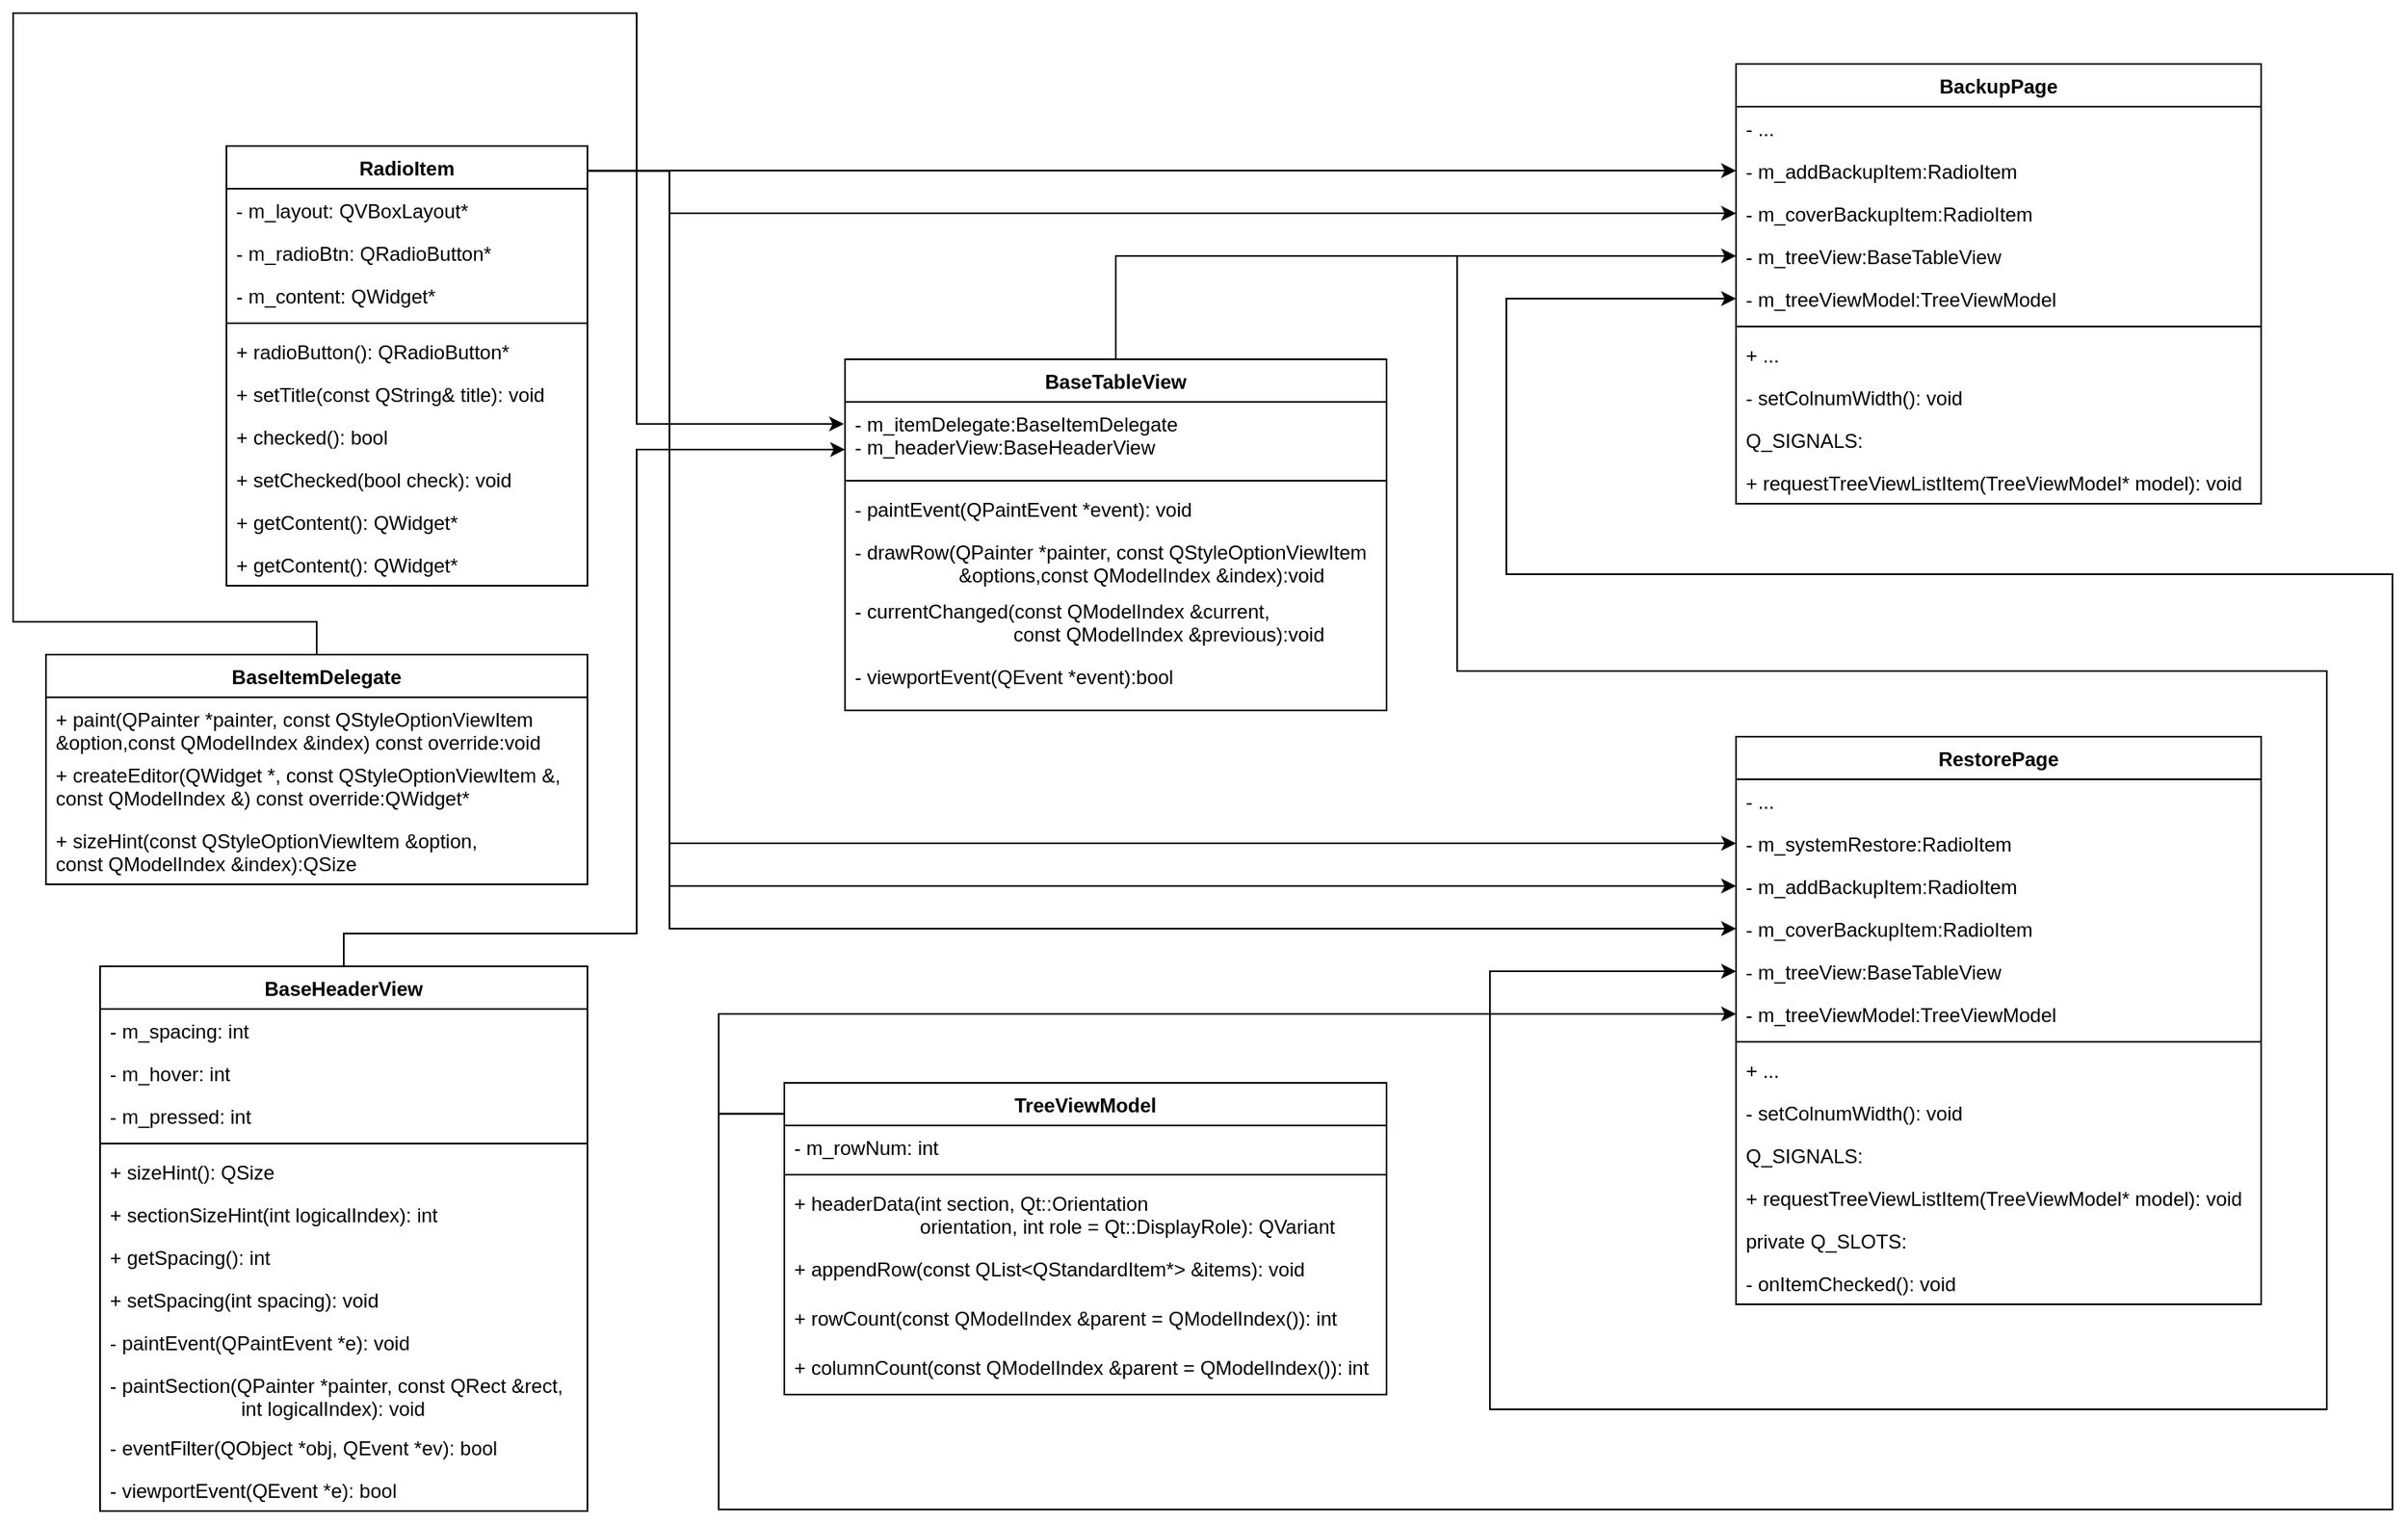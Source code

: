 <mxfile version="12.2.4" pages="1"><diagram id="C5RBs43oDa-KdzZeNtuy" name="Page-1"><mxGraphModel dx="1162" dy="1899" grid="1" gridSize="10" guides="1" tooltips="1" connect="1" arrows="1" fold="1" page="1" pageScale="1" pageWidth="1654" pageHeight="1169" math="0" shadow="0"><root><mxCell id="WIyWlLk6GJQsqaUBKTNV-0"/><mxCell id="WIyWlLk6GJQsqaUBKTNV-1" parent="WIyWlLk6GJQsqaUBKTNV-0"/><mxCell id="159" style="edgeStyle=orthogonalEdgeStyle;rounded=0;orthogonalLoop=1;jettySize=auto;html=1;entryX=0;entryY=0.5;entryDx=0;entryDy=0;" parent="WIyWlLk6GJQsqaUBKTNV-1" source="0" target="47" edge="1"><mxGeometry relative="1" as="geometry"/></mxCell><mxCell id="168" style="edgeStyle=orthogonalEdgeStyle;rounded=0;orthogonalLoop=1;jettySize=auto;html=1;entryX=0;entryY=0.5;entryDx=0;entryDy=0;exitX=0.5;exitY=0;exitDx=0;exitDy=0;" parent="WIyWlLk6GJQsqaUBKTNV-1" source="0" target="102" edge="1"><mxGeometry relative="1" as="geometry"><mxPoint x="751.667" y="-883" as="sourcePoint"/><mxPoint x="1130" y="-510.667" as="targetPoint"/><Array as="points"><mxPoint x="752" y="-933"/><mxPoint x="960" y="-933"/><mxPoint x="960" y="-680"/><mxPoint x="1490" y="-680"/><mxPoint x="1490" y="-230"/><mxPoint x="980" y="-230"/><mxPoint x="980" y="-497"/></Array></mxGeometry></mxCell><mxCell id="0" value="BaseTableView" style="swimlane;fontStyle=1;align=center;verticalAlign=top;childLayout=stackLayout;horizontal=1;startSize=26;horizontalStack=0;resizeParent=1;resizeParentMax=0;resizeLast=0;collapsible=1;marginBottom=0;" parent="WIyWlLk6GJQsqaUBKTNV-1" vertex="1"><mxGeometry x="587" y="-870" width="330" height="214" as="geometry"/></mxCell><mxCell id="1" value="- m_itemDelegate:BaseItemDelegate&#10;- m_headerView:BaseHeaderView" style="text;strokeColor=none;fillColor=none;align=left;verticalAlign=top;spacingLeft=4;spacingRight=4;overflow=hidden;rotatable=0;points=[[0,0.5],[1,0.5]];portConstraint=eastwest;" parent="0" vertex="1"><mxGeometry y="26" width="330" height="44" as="geometry"/></mxCell><mxCell id="2" value="" style="line;strokeWidth=1;fillColor=none;align=left;verticalAlign=middle;spacingTop=-1;spacingLeft=3;spacingRight=3;rotatable=0;labelPosition=right;points=[];portConstraint=eastwest;" parent="0" vertex="1"><mxGeometry y="70" width="330" height="8" as="geometry"/></mxCell><mxCell id="3" value="- paintEvent(QPaintEvent *event): void" style="text;strokeColor=none;fillColor=none;align=left;verticalAlign=top;spacingLeft=4;spacingRight=4;overflow=hidden;rotatable=0;points=[[0,0.5],[1,0.5]];portConstraint=eastwest;" parent="0" vertex="1"><mxGeometry y="78" width="330" height="26" as="geometry"/></mxCell><mxCell id="5" value="- drawRow(QPainter *painter, const QStyleOptionViewItem &#10;                   &amp;options,const QModelIndex &amp;index):void&#10;&#10;&#10; " style="text;strokeColor=none;fillColor=none;align=left;verticalAlign=top;spacingLeft=4;spacingRight=4;overflow=hidden;rotatable=0;points=[[0,0.5],[1,0.5]];portConstraint=eastwest;" parent="0" vertex="1"><mxGeometry y="104" width="330" height="36" as="geometry"/></mxCell><mxCell id="4" value="- currentChanged(const QModelIndex &amp;current, &#10;                             const QModelIndex &amp;previous):void&#10;&#10; " style="text;strokeColor=none;fillColor=none;align=left;verticalAlign=top;spacingLeft=4;spacingRight=4;overflow=hidden;rotatable=0;points=[[0,0.5],[1,0.5]];portConstraint=eastwest;" parent="0" vertex="1"><mxGeometry y="140" width="330" height="40" as="geometry"/></mxCell><mxCell id="6" value="- viewportEvent(QEvent *event):bool&#10;&#10;&#10; " style="text;strokeColor=none;fillColor=none;align=left;verticalAlign=top;spacingLeft=4;spacingRight=4;overflow=hidden;rotatable=0;points=[[0,0.5],[1,0.5]];portConstraint=eastwest;" parent="0" vertex="1"><mxGeometry y="180" width="330" height="34" as="geometry"/></mxCell><mxCell id="173" style="edgeStyle=orthogonalEdgeStyle;rounded=0;orthogonalLoop=1;jettySize=auto;html=1;exitX=0;exitY=0.057;exitDx=0;exitDy=0;exitPerimeter=0;entryX=-0.002;entryY=0.304;entryDx=0;entryDy=0;entryPerimeter=0;" parent="WIyWlLk6GJQsqaUBKTNV-1" source="11" target="1" edge="1"><mxGeometry relative="1" as="geometry"><mxPoint x="585" y="-831" as="targetPoint"/><Array as="points"><mxPoint x="265" y="-682"/><mxPoint x="265" y="-710"/><mxPoint x="80" y="-710"/><mxPoint x="80" y="-1081"/><mxPoint x="460" y="-1081"/><mxPoint x="460" y="-831"/></Array></mxGeometry></mxCell><object label="BaseItemDelegate" BaseItemDelegate="" id="11"><mxCell style="swimlane;fontStyle=1;align=center;verticalAlign=top;childLayout=stackLayout;horizontal=1;startSize=26;horizontalStack=0;resizeParent=1;resizeParentMax=0;resizeLast=0;collapsible=1;marginBottom=0;" parent="WIyWlLk6GJQsqaUBKTNV-1" vertex="1"><mxGeometry x="100" y="-690" width="330" height="140" as="geometry"/></mxCell></object><mxCell id="14" value="+ paint(QPainter *painter, const QStyleOptionViewItem &#10;&amp;option,const QModelIndex &amp;index) const override:void" style="text;strokeColor=none;fillColor=none;align=left;verticalAlign=top;spacingLeft=4;spacingRight=4;overflow=hidden;rotatable=0;points=[[0,0.5],[1,0.5]];portConstraint=eastwest;" parent="11" vertex="1"><mxGeometry y="26" width="330" height="34" as="geometry"/></mxCell><mxCell id="15" value="+ createEditor(QWidget *, const QStyleOptionViewItem &amp;,&#10;                          const QModelIndex &amp;) const override:QWidget*" style="text;strokeColor=none;fillColor=none;align=left;verticalAlign=top;spacingLeft=4;spacingRight=4;overflow=hidden;rotatable=0;points=[[0,0.5],[1,0.5]];portConstraint=eastwest;" parent="11" vertex="1"><mxGeometry y="60" width="330" height="40" as="geometry"/></mxCell><mxCell id="16" value="+ sizeHint(const QStyleOptionViewItem &amp;option, &#10;const QModelIndex &amp;index):QSize" style="text;strokeColor=none;fillColor=none;align=left;verticalAlign=top;spacingLeft=4;spacingRight=4;overflow=hidden;rotatable=0;points=[[0,0.5],[1,0.5]];portConstraint=eastwest;" parent="11" vertex="1"><mxGeometry y="100" width="330" height="40" as="geometry"/></mxCell><mxCell id="19" value="BaseHeaderView" style="swimlane;fontStyle=1;align=center;verticalAlign=top;childLayout=stackLayout;horizontal=1;startSize=26;horizontalStack=0;resizeParent=1;resizeParentMax=0;resizeLast=0;collapsible=1;marginBottom=0;" parent="WIyWlLk6GJQsqaUBKTNV-1" vertex="1"><mxGeometry x="133" y="-500" width="297" height="332" as="geometry"/></mxCell><mxCell id="20" value="- m_spacing: int" style="text;strokeColor=none;fillColor=none;align=left;verticalAlign=top;spacingLeft=4;spacingRight=4;overflow=hidden;rotatable=0;points=[[0,0.5],[1,0.5]];portConstraint=eastwest;" parent="19" vertex="1"><mxGeometry y="26" width="297" height="26" as="geometry"/></mxCell><mxCell id="23" value="- m_hover: int" style="text;strokeColor=none;fillColor=none;align=left;verticalAlign=top;spacingLeft=4;spacingRight=4;overflow=hidden;rotatable=0;points=[[0,0.5],[1,0.5]];portConstraint=eastwest;" parent="19" vertex="1"><mxGeometry y="52" width="297" height="26" as="geometry"/></mxCell><mxCell id="25" value="- m_pressed: int" style="text;strokeColor=none;fillColor=none;align=left;verticalAlign=top;spacingLeft=4;spacingRight=4;overflow=hidden;rotatable=0;points=[[0,0.5],[1,0.5]];portConstraint=eastwest;" parent="19" vertex="1"><mxGeometry y="78" width="297" height="26" as="geometry"/></mxCell><mxCell id="21" value="" style="line;strokeWidth=1;fillColor=none;align=left;verticalAlign=middle;spacingTop=-1;spacingLeft=3;spacingRight=3;rotatable=0;labelPosition=right;points=[];portConstraint=eastwest;" parent="19" vertex="1"><mxGeometry y="104" width="297" height="8" as="geometry"/></mxCell><mxCell id="22" value="+ sizeHint(): QSize" style="text;strokeColor=none;fillColor=none;align=left;verticalAlign=top;spacingLeft=4;spacingRight=4;overflow=hidden;rotatable=0;points=[[0,0.5],[1,0.5]];portConstraint=eastwest;" parent="19" vertex="1"><mxGeometry y="112" width="297" height="26" as="geometry"/></mxCell><mxCell id="24" value="+ sectionSizeHint(int logicalIndex): int" style="text;strokeColor=none;fillColor=none;align=left;verticalAlign=top;spacingLeft=4;spacingRight=4;overflow=hidden;rotatable=0;points=[[0,0.5],[1,0.5]];portConstraint=eastwest;" parent="19" vertex="1"><mxGeometry y="138" width="297" height="26" as="geometry"/></mxCell><mxCell id="26" value="+ getSpacing(): int" style="text;strokeColor=none;fillColor=none;align=left;verticalAlign=top;spacingLeft=4;spacingRight=4;overflow=hidden;rotatable=0;points=[[0,0.5],[1,0.5]];portConstraint=eastwest;" parent="19" vertex="1"><mxGeometry y="164" width="297" height="26" as="geometry"/></mxCell><mxCell id="27" value="+ setSpacing(int spacing): void" style="text;strokeColor=none;fillColor=none;align=left;verticalAlign=top;spacingLeft=4;spacingRight=4;overflow=hidden;rotatable=0;points=[[0,0.5],[1,0.5]];portConstraint=eastwest;" parent="19" vertex="1"><mxGeometry y="190" width="297" height="26" as="geometry"/></mxCell><mxCell id="28" value="- paintEvent(QPaintEvent *e): void" style="text;strokeColor=none;fillColor=none;align=left;verticalAlign=top;spacingLeft=4;spacingRight=4;overflow=hidden;rotatable=0;points=[[0,0.5],[1,0.5]];portConstraint=eastwest;" parent="19" vertex="1"><mxGeometry y="216" width="297" height="26" as="geometry"/></mxCell><mxCell id="29" value="- paintSection(QPainter *painter, const QRect &amp;rect,&#10;                        int logicalIndex): void" style="text;strokeColor=none;fillColor=none;align=left;verticalAlign=top;spacingLeft=4;spacingRight=4;overflow=hidden;rotatable=0;points=[[0,0.5],[1,0.5]];portConstraint=eastwest;" parent="19" vertex="1"><mxGeometry y="242" width="297" height="38" as="geometry"/></mxCell><mxCell id="30" value="- eventFilter(QObject *obj, QEvent *ev): bool" style="text;strokeColor=none;fillColor=none;align=left;verticalAlign=top;spacingLeft=4;spacingRight=4;overflow=hidden;rotatable=0;points=[[0,0.5],[1,0.5]];portConstraint=eastwest;" parent="19" vertex="1"><mxGeometry y="280" width="297" height="26" as="geometry"/></mxCell><mxCell id="31" value="- viewportEvent(QEvent *e): bool" style="text;strokeColor=none;fillColor=none;align=left;verticalAlign=top;spacingLeft=4;spacingRight=4;overflow=hidden;rotatable=0;points=[[0,0.5],[1,0.5]];portConstraint=eastwest;" parent="19" vertex="1"><mxGeometry y="306" width="297" height="26" as="geometry"/></mxCell><mxCell id="34" value="BackupPage" style="swimlane;fontStyle=1;align=center;verticalAlign=top;childLayout=stackLayout;horizontal=1;startSize=26;horizontalStack=0;resizeParent=1;resizeParentMax=0;resizeLast=0;collapsible=1;marginBottom=0;" parent="WIyWlLk6GJQsqaUBKTNV-1" vertex="1"><mxGeometry x="1130" y="-1050" width="320" height="268" as="geometry"/></mxCell><mxCell id="35" value="- ..." style="text;strokeColor=none;fillColor=none;align=left;verticalAlign=top;spacingLeft=4;spacingRight=4;overflow=hidden;rotatable=0;points=[[0,0.5],[1,0.5]];portConstraint=eastwest;" parent="34" vertex="1"><mxGeometry y="26" width="320" height="26" as="geometry"/></mxCell><mxCell id="38" value="- m_addBackupItem:RadioItem" style="text;strokeColor=none;fillColor=none;align=left;verticalAlign=top;spacingLeft=4;spacingRight=4;overflow=hidden;rotatable=0;points=[[0,0.5],[1,0.5]];portConstraint=eastwest;" parent="34" vertex="1"><mxGeometry y="52" width="320" height="26" as="geometry"/></mxCell><mxCell id="42" value="- m_coverBackupItem:RadioItem" style="text;strokeColor=none;fillColor=none;align=left;verticalAlign=top;spacingLeft=4;spacingRight=4;overflow=hidden;rotatable=0;points=[[0,0.5],[1,0.5]];portConstraint=eastwest;" parent="34" vertex="1"><mxGeometry y="78" width="320" height="26" as="geometry"/></mxCell><mxCell id="47" value="- m_treeView:BaseTableView" style="text;strokeColor=none;fillColor=none;align=left;verticalAlign=top;spacingLeft=4;spacingRight=4;overflow=hidden;rotatable=0;points=[[0,0.5],[1,0.5]];portConstraint=eastwest;" parent="34" vertex="1"><mxGeometry y="104" width="320" height="26" as="geometry"/></mxCell><mxCell id="41" value="- m_treeViewModel:TreeViewModel" style="text;strokeColor=none;fillColor=none;align=left;verticalAlign=top;spacingLeft=4;spacingRight=4;overflow=hidden;rotatable=0;points=[[0,0.5],[1,0.5]];portConstraint=eastwest;" parent="34" vertex="1"><mxGeometry y="130" width="320" height="26" as="geometry"/></mxCell><mxCell id="36" value="" style="line;strokeWidth=1;fillColor=none;align=left;verticalAlign=middle;spacingTop=-1;spacingLeft=3;spacingRight=3;rotatable=0;labelPosition=right;points=[];portConstraint=eastwest;" parent="34" vertex="1"><mxGeometry y="156" width="320" height="8" as="geometry"/></mxCell><mxCell id="44" value="+ ..." style="text;strokeColor=none;fillColor=none;align=left;verticalAlign=top;spacingLeft=4;spacingRight=4;overflow=hidden;rotatable=0;points=[[0,0.5],[1,0.5]];portConstraint=eastwest;" parent="34" vertex="1"><mxGeometry y="164" width="320" height="26" as="geometry"/></mxCell><mxCell id="37" value="- setColnumWidth(): void" style="text;strokeColor=none;fillColor=none;align=left;verticalAlign=top;spacingLeft=4;spacingRight=4;overflow=hidden;rotatable=0;points=[[0,0.5],[1,0.5]];portConstraint=eastwest;" parent="34" vertex="1"><mxGeometry y="190" width="320" height="26" as="geometry"/></mxCell><mxCell id="40" value="Q_SIGNALS:" style="text;strokeColor=none;fillColor=none;align=left;verticalAlign=top;spacingLeft=4;spacingRight=4;overflow=hidden;rotatable=0;points=[[0,0.5],[1,0.5]];portConstraint=eastwest;" parent="34" vertex="1"><mxGeometry y="216" width="320" height="26" as="geometry"/></mxCell><mxCell id="45" value="+ requestTreeViewListItem(TreeViewModel* model): void" style="text;strokeColor=none;fillColor=none;align=left;verticalAlign=top;spacingLeft=4;spacingRight=4;overflow=hidden;rotatable=0;points=[[0,0.5],[1,0.5]];portConstraint=eastwest;" parent="34" vertex="1"><mxGeometry y="242" width="320" height="26" as="geometry"/></mxCell><mxCell id="156" style="edgeStyle=orthogonalEdgeStyle;rounded=0;orthogonalLoop=1;jettySize=auto;html=1;entryX=0;entryY=0.5;entryDx=0;entryDy=0;" parent="WIyWlLk6GJQsqaUBKTNV-1" source="50" target="103" edge="1"><mxGeometry relative="1" as="geometry"><Array as="points"><mxPoint x="510" y="-410"/><mxPoint x="510" y="-471"/></Array></mxGeometry></mxCell><mxCell id="157" style="edgeStyle=orthogonalEdgeStyle;rounded=0;orthogonalLoop=1;jettySize=auto;html=1;exitX=0;exitY=0.099;exitDx=0;exitDy=0;exitPerimeter=0;" parent="WIyWlLk6GJQsqaUBKTNV-1" source="50" edge="1"><mxGeometry relative="1" as="geometry"><Array as="points"><mxPoint x="510" y="-410"/><mxPoint x="510" y="-169"/><mxPoint x="1530" y="-169"/><mxPoint x="1530" y="-739"/><mxPoint x="990" y="-739"/><mxPoint x="990" y="-907"/></Array><mxPoint x="1130" y="-907" as="targetPoint"/></mxGeometry></mxCell><mxCell id="50" value="TreeViewModel" style="swimlane;fontStyle=1;align=center;verticalAlign=top;childLayout=stackLayout;horizontal=1;startSize=26;horizontalStack=0;resizeParent=1;resizeParentMax=0;resizeLast=0;collapsible=1;marginBottom=0;" parent="WIyWlLk6GJQsqaUBKTNV-1" vertex="1"><mxGeometry x="550" y="-429" width="367" height="190" as="geometry"/></mxCell><mxCell id="51" value="- m_rowNum: int" style="text;strokeColor=none;fillColor=none;align=left;verticalAlign=top;spacingLeft=4;spacingRight=4;overflow=hidden;rotatable=0;points=[[0,0.5],[1,0.5]];portConstraint=eastwest;" parent="50" vertex="1"><mxGeometry y="26" width="367" height="26" as="geometry"/></mxCell><mxCell id="52" value="" style="line;strokeWidth=1;fillColor=none;align=left;verticalAlign=middle;spacingTop=-1;spacingLeft=3;spacingRight=3;rotatable=0;labelPosition=right;points=[];portConstraint=eastwest;" parent="50" vertex="1"><mxGeometry y="52" width="367" height="8" as="geometry"/></mxCell><mxCell id="53" value="+ headerData(int section, Qt::Orientation &#10;                       orientation, int role = Qt::DisplayRole): QVariant" style="text;strokeColor=none;fillColor=none;align=left;verticalAlign=top;spacingLeft=4;spacingRight=4;overflow=hidden;rotatable=0;points=[[0,0.5],[1,0.5]];portConstraint=eastwest;" parent="50" vertex="1"><mxGeometry y="60" width="367" height="40" as="geometry"/></mxCell><mxCell id="54" value="+ appendRow(const QList&lt;QStandardItem*&gt; &amp;items): void" style="text;strokeColor=none;fillColor=none;align=left;verticalAlign=top;spacingLeft=4;spacingRight=4;overflow=hidden;rotatable=0;points=[[0,0.5],[1,0.5]];portConstraint=eastwest;" parent="50" vertex="1"><mxGeometry y="100" width="367" height="30" as="geometry"/></mxCell><mxCell id="55" value="+ rowCount(const QModelIndex &amp;parent = QModelIndex()): int" style="text;strokeColor=none;fillColor=none;align=left;verticalAlign=top;spacingLeft=4;spacingRight=4;overflow=hidden;rotatable=0;points=[[0,0.5],[1,0.5]];portConstraint=eastwest;" parent="50" vertex="1"><mxGeometry y="130" width="367" height="30" as="geometry"/></mxCell><mxCell id="56" value="+ columnCount(const QModelIndex &amp;parent = QModelIndex()): int" style="text;strokeColor=none;fillColor=none;align=left;verticalAlign=top;spacingLeft=4;spacingRight=4;overflow=hidden;rotatable=0;points=[[0,0.5],[1,0.5]];portConstraint=eastwest;" parent="50" vertex="1"><mxGeometry y="160" width="367" height="30" as="geometry"/></mxCell><mxCell id="151" style="edgeStyle=orthogonalEdgeStyle;rounded=0;orthogonalLoop=1;jettySize=auto;html=1;entryX=0;entryY=0.5;entryDx=0;entryDy=0;" parent="WIyWlLk6GJQsqaUBKTNV-1" source="64" target="38" edge="1"><mxGeometry relative="1" as="geometry"><Array as="points"><mxPoint x="550" y="-985"/><mxPoint x="550" y="-985"/></Array></mxGeometry></mxCell><mxCell id="153" style="edgeStyle=orthogonalEdgeStyle;rounded=0;orthogonalLoop=1;jettySize=auto;html=1;entryX=0;entryY=0.5;entryDx=0;entryDy=0;" parent="WIyWlLk6GJQsqaUBKTNV-1" target="42" edge="1"><mxGeometry relative="1" as="geometry"><mxPoint x="430" y="-984.8" as="sourcePoint"/><mxPoint x="1130" y="-964" as="targetPoint"/><Array as="points"><mxPoint x="480" y="-985"/><mxPoint x="480" y="-959"/></Array></mxGeometry></mxCell><mxCell id="164" style="edgeStyle=orthogonalEdgeStyle;rounded=0;orthogonalLoop=1;jettySize=auto;html=1;entryX=0;entryY=0.5;entryDx=0;entryDy=0;" parent="WIyWlLk6GJQsqaUBKTNV-1" target="109" edge="1"><mxGeometry relative="1" as="geometry"><mxPoint x="430" y="-985" as="sourcePoint"/><mxPoint x="1130" y="-580" as="targetPoint"/><Array as="points"><mxPoint x="480" y="-985"/><mxPoint x="480" y="-575"/></Array></mxGeometry></mxCell><mxCell id="165" style="edgeStyle=orthogonalEdgeStyle;rounded=0;orthogonalLoop=1;jettySize=auto;html=1;entryX=0;entryY=0.5;entryDx=0;entryDy=0;" parent="WIyWlLk6GJQsqaUBKTNV-1" target="100" edge="1"><mxGeometry relative="1" as="geometry"><mxPoint x="430" y="-985" as="sourcePoint"/><mxPoint x="1130" y="-554" as="targetPoint"/><Array as="points"><mxPoint x="480" y="-985"/><mxPoint x="480" y="-549"/></Array></mxGeometry></mxCell><mxCell id="166" style="edgeStyle=orthogonalEdgeStyle;rounded=0;orthogonalLoop=1;jettySize=auto;html=1;entryX=0;entryY=0.5;entryDx=0;entryDy=0;" parent="WIyWlLk6GJQsqaUBKTNV-1" target="101" edge="1"><mxGeometry relative="1" as="geometry"><mxPoint x="430" y="-985" as="sourcePoint"/><mxPoint x="1130" y="-528" as="targetPoint"/><Array as="points"><mxPoint x="480" y="-985"/><mxPoint x="480" y="-523"/></Array></mxGeometry></mxCell><mxCell id="64" value="RadioItem" style="swimlane;fontStyle=1;align=center;verticalAlign=top;childLayout=stackLayout;horizontal=1;startSize=26;horizontalStack=0;resizeParent=1;resizeParentMax=0;resizeLast=0;collapsible=1;marginBottom=0;" parent="WIyWlLk6GJQsqaUBKTNV-1" vertex="1"><mxGeometry x="210" y="-1000" width="220" height="268" as="geometry"/></mxCell><mxCell id="65" value="- m_layout: QVBoxLayout*" style="text;strokeColor=none;fillColor=none;align=left;verticalAlign=top;spacingLeft=4;spacingRight=4;overflow=hidden;rotatable=0;points=[[0,0.5],[1,0.5]];portConstraint=eastwest;" parent="64" vertex="1"><mxGeometry y="26" width="220" height="26" as="geometry"/></mxCell><mxCell id="68" value="- m_radioBtn: QRadioButton*" style="text;strokeColor=none;fillColor=none;align=left;verticalAlign=top;spacingLeft=4;spacingRight=4;overflow=hidden;rotatable=0;points=[[0,0.5],[1,0.5]];portConstraint=eastwest;" parent="64" vertex="1"><mxGeometry y="52" width="220" height="26" as="geometry"/></mxCell><mxCell id="69" value="- m_content: QWidget*" style="text;strokeColor=none;fillColor=none;align=left;verticalAlign=top;spacingLeft=4;spacingRight=4;overflow=hidden;rotatable=0;points=[[0,0.5],[1,0.5]];portConstraint=eastwest;" parent="64" vertex="1"><mxGeometry y="78" width="220" height="26" as="geometry"/></mxCell><mxCell id="66" value="" style="line;strokeWidth=1;fillColor=none;align=left;verticalAlign=middle;spacingTop=-1;spacingLeft=3;spacingRight=3;rotatable=0;labelPosition=right;points=[];portConstraint=eastwest;" parent="64" vertex="1"><mxGeometry y="104" width="220" height="8" as="geometry"/></mxCell><mxCell id="67" value="+ radioButton(): QRadioButton*" style="text;strokeColor=none;fillColor=none;align=left;verticalAlign=top;spacingLeft=4;spacingRight=4;overflow=hidden;rotatable=0;points=[[0,0.5],[1,0.5]];portConstraint=eastwest;" parent="64" vertex="1"><mxGeometry y="112" width="220" height="26" as="geometry"/></mxCell><mxCell id="70" value="+ setTitle(const QString&amp; title): void" style="text;strokeColor=none;fillColor=none;align=left;verticalAlign=top;spacingLeft=4;spacingRight=4;overflow=hidden;rotatable=0;points=[[0,0.5],[1,0.5]];portConstraint=eastwest;" parent="64" vertex="1"><mxGeometry y="138" width="220" height="26" as="geometry"/></mxCell><mxCell id="71" value="+ checked(): bool" style="text;strokeColor=none;fillColor=none;align=left;verticalAlign=top;spacingLeft=4;spacingRight=4;overflow=hidden;rotatable=0;points=[[0,0.5],[1,0.5]];portConstraint=eastwest;" parent="64" vertex="1"><mxGeometry y="164" width="220" height="26" as="geometry"/></mxCell><mxCell id="72" value="+ setChecked(bool check): void" style="text;strokeColor=none;fillColor=none;align=left;verticalAlign=top;spacingLeft=4;spacingRight=4;overflow=hidden;rotatable=0;points=[[0,0.5],[1,0.5]];portConstraint=eastwest;" parent="64" vertex="1"><mxGeometry y="190" width="220" height="26" as="geometry"/></mxCell><mxCell id="81" value="+ getContent(): QWidget*" style="text;strokeColor=none;fillColor=none;align=left;verticalAlign=top;spacingLeft=4;spacingRight=4;overflow=hidden;rotatable=0;points=[[0,0.5],[1,0.5]];portConstraint=eastwest;" parent="64" vertex="1"><mxGeometry y="216" width="220" height="26" as="geometry"/></mxCell><mxCell id="73" value="+ getContent(): QWidget*" style="text;strokeColor=none;fillColor=none;align=left;verticalAlign=top;spacingLeft=4;spacingRight=4;overflow=hidden;rotatable=0;points=[[0,0.5],[1,0.5]];portConstraint=eastwest;" parent="64" vertex="1"><mxGeometry y="242" width="220" height="26" as="geometry"/></mxCell><mxCell id="98" value="RestorePage" style="swimlane;fontStyle=1;align=center;verticalAlign=top;childLayout=stackLayout;horizontal=1;startSize=26;horizontalStack=0;resizeParent=1;resizeParentMax=0;resizeLast=0;collapsible=1;marginBottom=0;" parent="WIyWlLk6GJQsqaUBKTNV-1" vertex="1"><mxGeometry x="1130" y="-640" width="320" height="346" as="geometry"/></mxCell><mxCell id="99" value="- ..." style="text;strokeColor=none;fillColor=none;align=left;verticalAlign=top;spacingLeft=4;spacingRight=4;overflow=hidden;rotatable=0;points=[[0,0.5],[1,0.5]];portConstraint=eastwest;" parent="98" vertex="1"><mxGeometry y="26" width="320" height="26" as="geometry"/></mxCell><mxCell id="109" value="- m_systemRestore:RadioItem" style="text;strokeColor=none;fillColor=none;align=left;verticalAlign=top;spacingLeft=4;spacingRight=4;overflow=hidden;rotatable=0;points=[[0,0.5],[1,0.5]];portConstraint=eastwest;" parent="98" vertex="1"><mxGeometry y="52" width="320" height="26" as="geometry"/></mxCell><mxCell id="100" value="- m_addBackupItem:RadioItem" style="text;strokeColor=none;fillColor=none;align=left;verticalAlign=top;spacingLeft=4;spacingRight=4;overflow=hidden;rotatable=0;points=[[0,0.5],[1,0.5]];portConstraint=eastwest;" parent="98" vertex="1"><mxGeometry y="78" width="320" height="26" as="geometry"/></mxCell><mxCell id="101" value="- m_coverBackupItem:RadioItem" style="text;strokeColor=none;fillColor=none;align=left;verticalAlign=top;spacingLeft=4;spacingRight=4;overflow=hidden;rotatable=0;points=[[0,0.5],[1,0.5]];portConstraint=eastwest;" parent="98" vertex="1"><mxGeometry y="104" width="320" height="26" as="geometry"/></mxCell><mxCell id="102" value="- m_treeView:BaseTableView" style="text;strokeColor=none;fillColor=none;align=left;verticalAlign=top;spacingLeft=4;spacingRight=4;overflow=hidden;rotatable=0;points=[[0,0.5],[1,0.5]];portConstraint=eastwest;" parent="98" vertex="1"><mxGeometry y="130" width="320" height="26" as="geometry"/></mxCell><mxCell id="103" value="- m_treeViewModel:TreeViewModel" style="text;strokeColor=none;fillColor=none;align=left;verticalAlign=top;spacingLeft=4;spacingRight=4;overflow=hidden;rotatable=0;points=[[0,0.5],[1,0.5]];portConstraint=eastwest;" parent="98" vertex="1"><mxGeometry y="156" width="320" height="26" as="geometry"/></mxCell><mxCell id="104" value="" style="line;strokeWidth=1;fillColor=none;align=left;verticalAlign=middle;spacingTop=-1;spacingLeft=3;spacingRight=3;rotatable=0;labelPosition=right;points=[];portConstraint=eastwest;" parent="98" vertex="1"><mxGeometry y="182" width="320" height="8" as="geometry"/></mxCell><mxCell id="105" value="+ ..." style="text;strokeColor=none;fillColor=none;align=left;verticalAlign=top;spacingLeft=4;spacingRight=4;overflow=hidden;rotatable=0;points=[[0,0.5],[1,0.5]];portConstraint=eastwest;" parent="98" vertex="1"><mxGeometry y="190" width="320" height="26" as="geometry"/></mxCell><mxCell id="106" value="- setColnumWidth(): void" style="text;strokeColor=none;fillColor=none;align=left;verticalAlign=top;spacingLeft=4;spacingRight=4;overflow=hidden;rotatable=0;points=[[0,0.5],[1,0.5]];portConstraint=eastwest;" parent="98" vertex="1"><mxGeometry y="216" width="320" height="26" as="geometry"/></mxCell><mxCell id="110" value="Q_SIGNALS:" style="text;strokeColor=none;fillColor=none;align=left;verticalAlign=top;spacingLeft=4;spacingRight=4;overflow=hidden;rotatable=0;points=[[0,0.5],[1,0.5]];portConstraint=eastwest;" parent="98" vertex="1"><mxGeometry y="242" width="320" height="26" as="geometry"/></mxCell><mxCell id="111" value="+ requestTreeViewListItem(TreeViewModel* model): void" style="text;strokeColor=none;fillColor=none;align=left;verticalAlign=top;spacingLeft=4;spacingRight=4;overflow=hidden;rotatable=0;points=[[0,0.5],[1,0.5]];portConstraint=eastwest;" parent="98" vertex="1"><mxGeometry y="268" width="320" height="26" as="geometry"/></mxCell><mxCell id="107" value="private Q_SLOTS:" style="text;strokeColor=none;fillColor=none;align=left;verticalAlign=top;spacingLeft=4;spacingRight=4;overflow=hidden;rotatable=0;points=[[0,0.5],[1,0.5]];portConstraint=eastwest;" parent="98" vertex="1"><mxGeometry y="294" width="320" height="26" as="geometry"/></mxCell><mxCell id="108" value="- onItemChecked(): void" style="text;strokeColor=none;fillColor=none;align=left;verticalAlign=top;spacingLeft=4;spacingRight=4;overflow=hidden;rotatable=0;points=[[0,0.5],[1,0.5]];portConstraint=eastwest;" parent="98" vertex="1"><mxGeometry y="320" width="320" height="26" as="geometry"/></mxCell><mxCell id="172" style="edgeStyle=orthogonalEdgeStyle;rounded=0;orthogonalLoop=1;jettySize=auto;html=1;entryX=0;entryY=0.659;entryDx=0;entryDy=0;entryPerimeter=0;exitX=0.5;exitY=0;exitDx=0;exitDy=0;" parent="WIyWlLk6GJQsqaUBKTNV-1" source="19" target="1" edge="1"><mxGeometry relative="1" as="geometry"><Array as="points"><mxPoint x="282" y="-520"/><mxPoint x="460" y="-520"/><mxPoint x="460" y="-815"/></Array></mxGeometry></mxCell></root></mxGraphModel></diagram></mxfile>